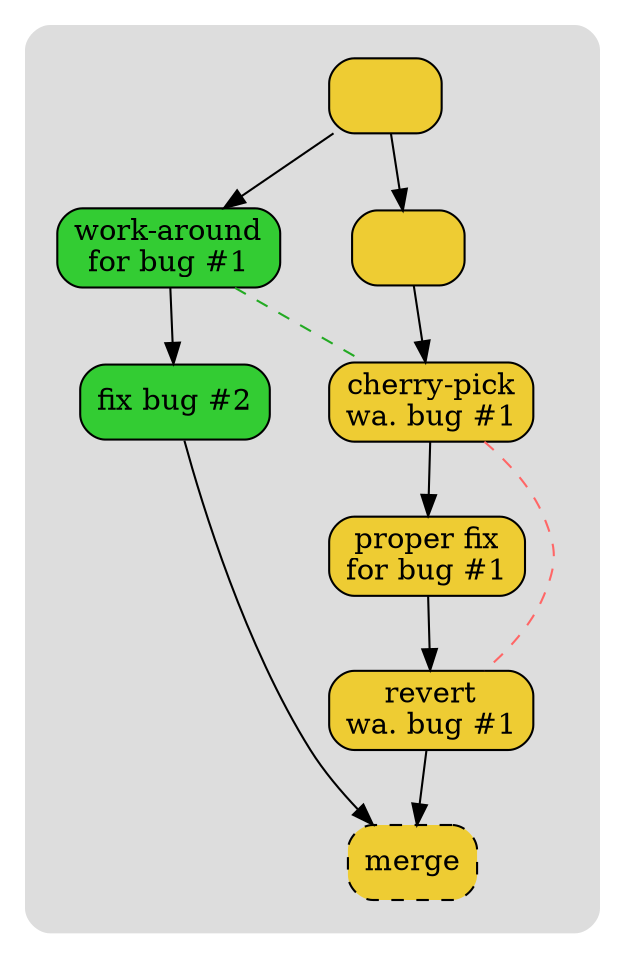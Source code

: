 digraph {
    graph [bgcolor=invis compound=true]
    subgraph cluster_all
    {
        graph [color=invis bgcolor="#dddddd" style=rounded]

        node [style="rounded,filled" shape=rect label=""]

        subgraph cluster_main
        {
            node [fillcolor="#eecc33"]
            main2 -> main3 -> main4 -> main5 -> main6 -> main7
            main4 [label="cherry-pick\nwa. bug #1"]
            main5 [label="proper fix\nfor bug #1"]
            main6 [label="revert\nwa. bug #1"]
            main7 [label="merge" style="dashed,filled,rounded"]
        }

        node [fillcolor="#33cc33"]
        subgraph cluster_rela
        {
            rela0 -> rela

            rela0 [label="work-around\nfor bug #1"]
            rela [label="fix bug #2"]
        }

        main2 -> rela0
        rela -> main7
 
        rel_root [style=invis]
        rel_root -> rela0 [style=invis]

        edge [style=dashed arrowhead=none]
        rela0 -> main4 [color="#22aa22"]
        main4 -> main6 [color="#ff6666"]
    }
}